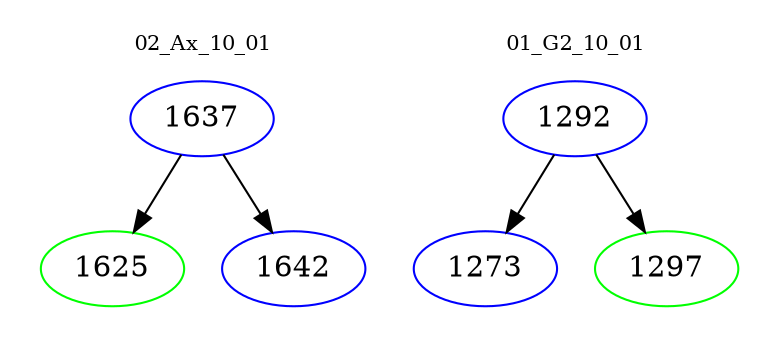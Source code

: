 digraph{
subgraph cluster_0 {
color = white
label = "02_Ax_10_01";
fontsize=10;
T0_1637 [label="1637", color="blue"]
T0_1637 -> T0_1625 [color="black"]
T0_1625 [label="1625", color="green"]
T0_1637 -> T0_1642 [color="black"]
T0_1642 [label="1642", color="blue"]
}
subgraph cluster_1 {
color = white
label = "01_G2_10_01";
fontsize=10;
T1_1292 [label="1292", color="blue"]
T1_1292 -> T1_1273 [color="black"]
T1_1273 [label="1273", color="blue"]
T1_1292 -> T1_1297 [color="black"]
T1_1297 [label="1297", color="green"]
}
}
